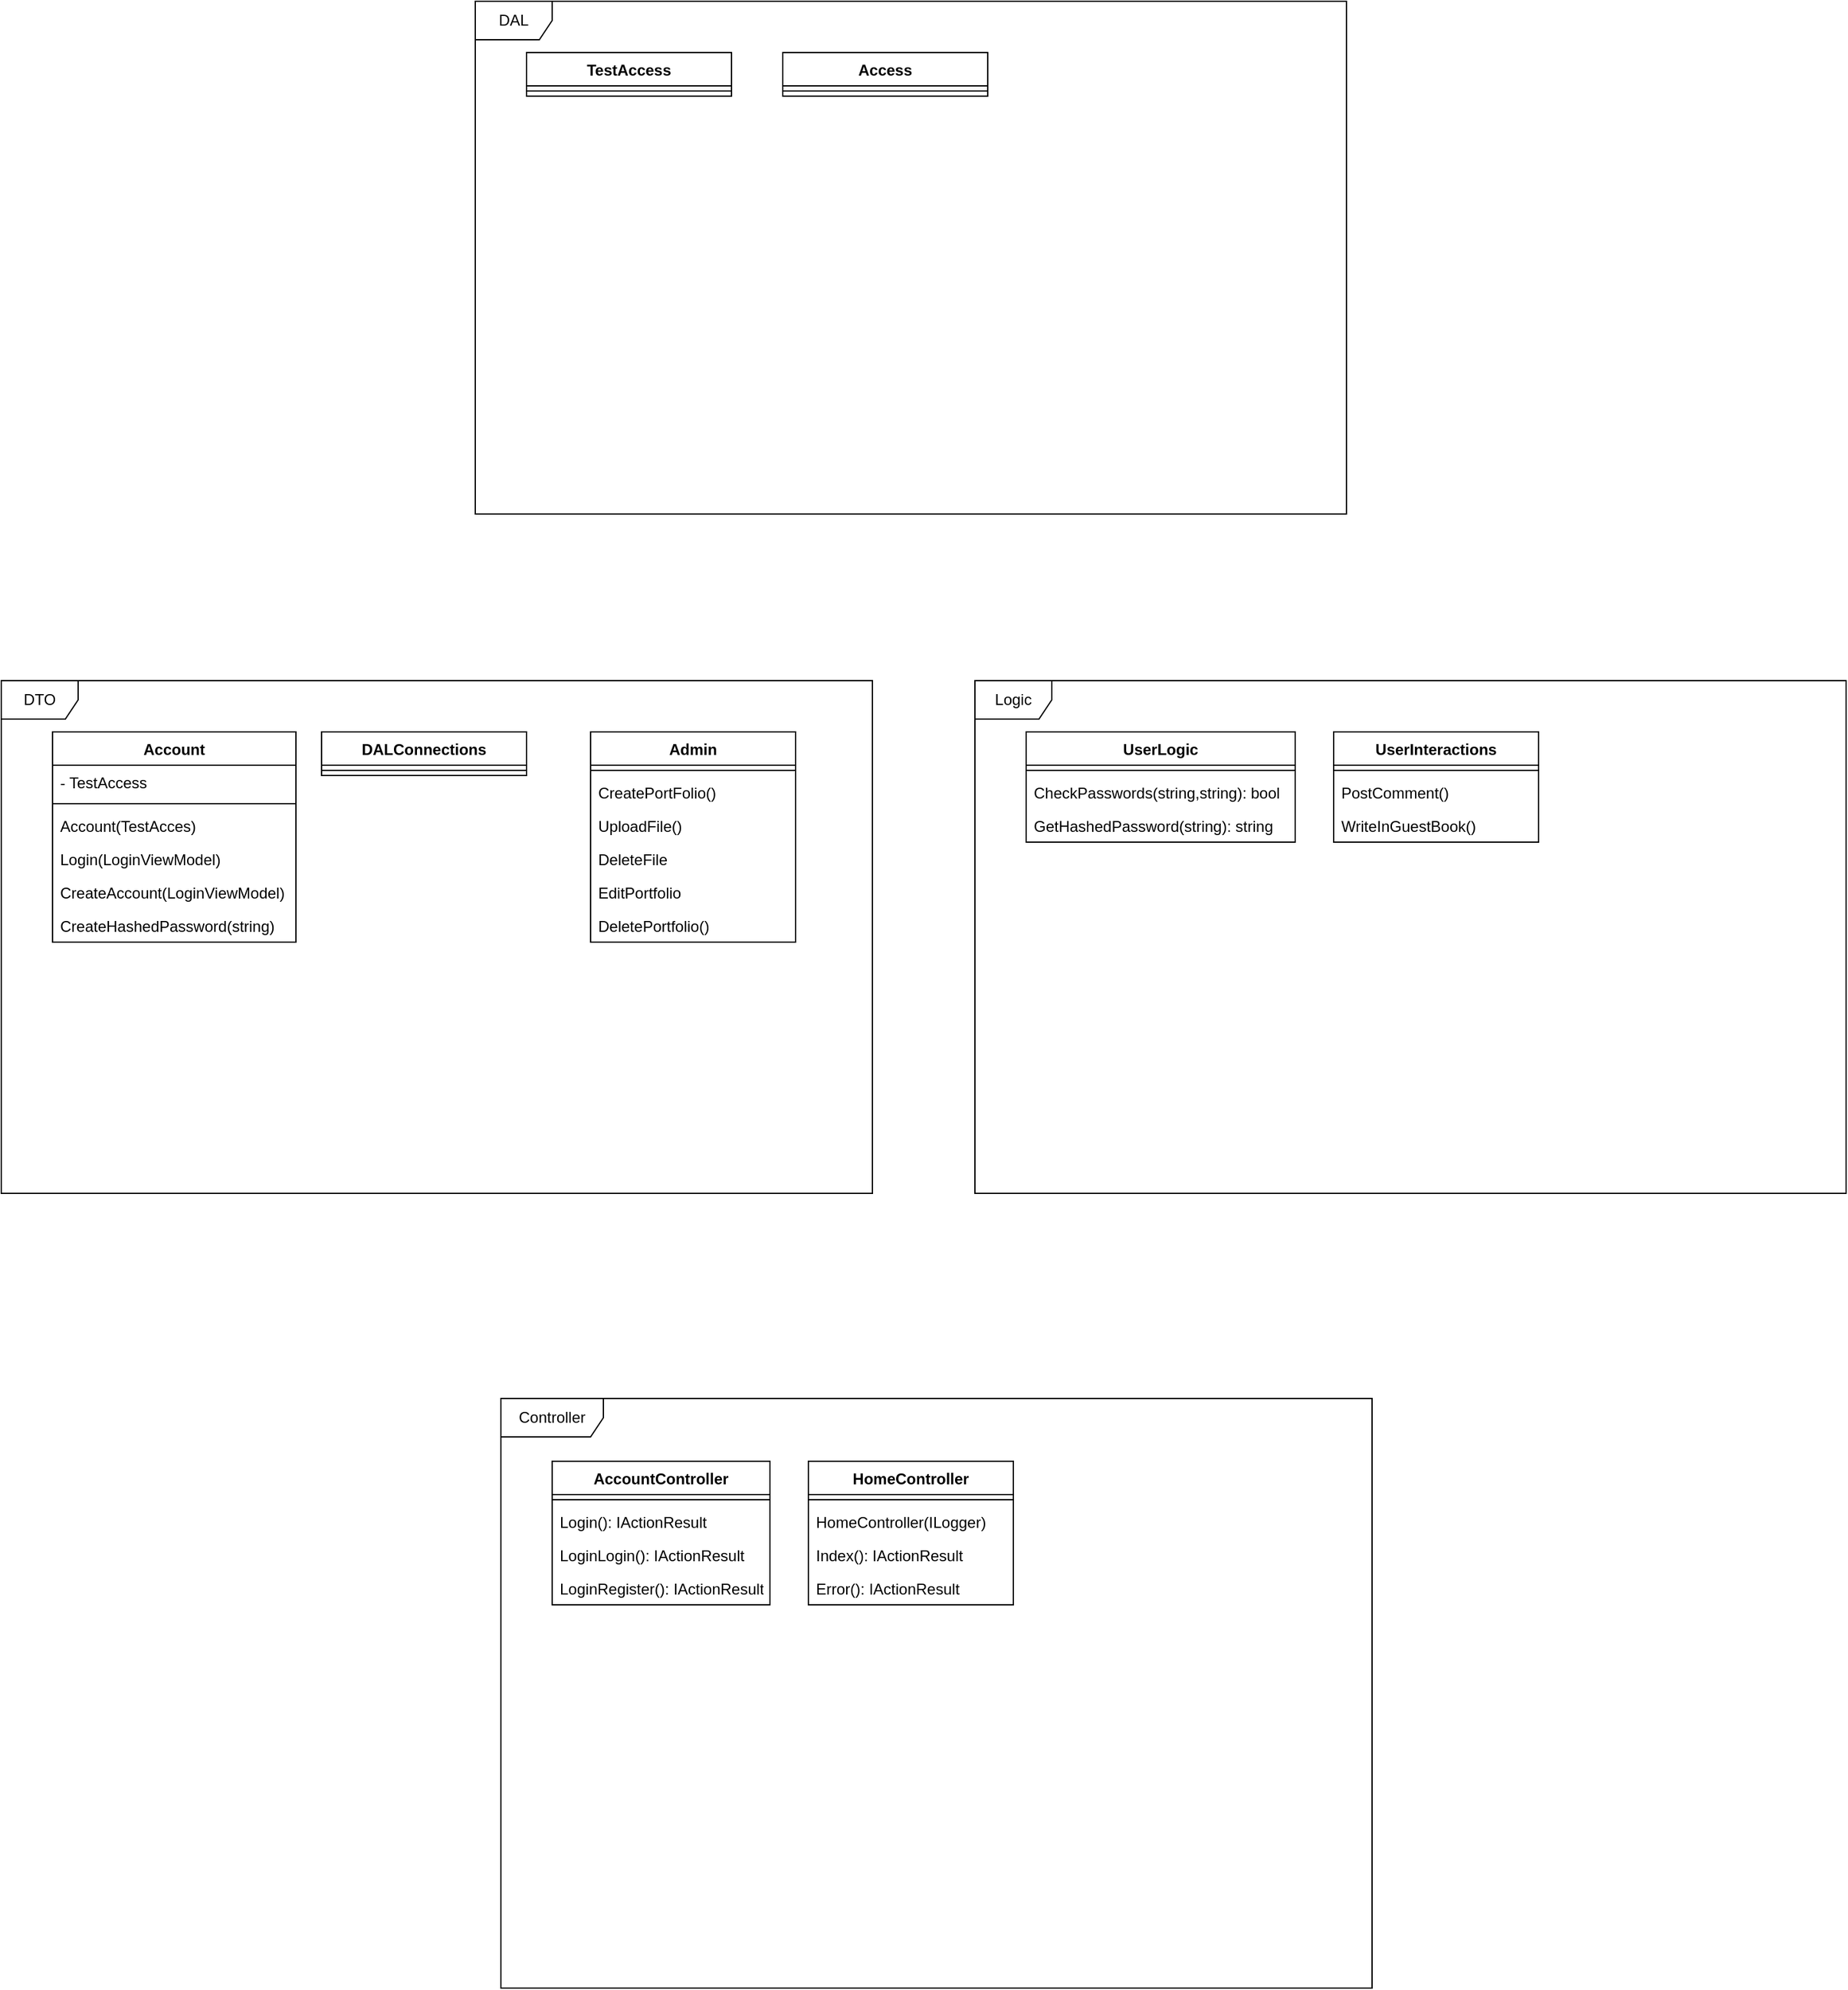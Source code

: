 <mxfile version="13.1.14" type="device"><diagram id="C5RBs43oDa-KdzZeNtuy" name="Page-1"><mxGraphModel dx="780" dy="2277" grid="1" gridSize="10" guides="1" tooltips="1" connect="1" arrows="1" fold="1" page="1" pageScale="1" pageWidth="827" pageHeight="1169" math="0" shadow="0"><root><mxCell id="WIyWlLk6GJQsqaUBKTNV-0"/><mxCell id="WIyWlLk6GJQsqaUBKTNV-1" parent="WIyWlLk6GJQsqaUBKTNV-0"/><mxCell id="Myyt7EXYTTY8Nm93fjyt-5" value="DTO" style="shape=umlFrame;whiteSpace=wrap;html=1;" vertex="1" parent="WIyWlLk6GJQsqaUBKTNV-1"><mxGeometry x="80" y="200" width="680" height="400" as="geometry"/></mxCell><mxCell id="Myyt7EXYTTY8Nm93fjyt-23" value="DAL" style="shape=umlFrame;whiteSpace=wrap;html=1;" vertex="1" parent="WIyWlLk6GJQsqaUBKTNV-1"><mxGeometry x="450" y="-330" width="680" height="400" as="geometry"/></mxCell><mxCell id="Myyt7EXYTTY8Nm93fjyt-18" value="Logic" style="shape=umlFrame;whiteSpace=wrap;html=1;" vertex="1" parent="WIyWlLk6GJQsqaUBKTNV-1"><mxGeometry x="840" y="200" width="680" height="400" as="geometry"/></mxCell><mxCell id="Myyt7EXYTTY8Nm93fjyt-0" value="Account" style="swimlane;fontStyle=1;align=center;verticalAlign=top;childLayout=stackLayout;horizontal=1;startSize=26;horizontalStack=0;resizeParent=1;resizeParentMax=0;resizeLast=0;collapsible=1;marginBottom=0;" vertex="1" parent="WIyWlLk6GJQsqaUBKTNV-1"><mxGeometry x="120" y="240" width="190" height="164" as="geometry"/></mxCell><mxCell id="Myyt7EXYTTY8Nm93fjyt-1" value="- TestAccess" style="text;strokeColor=none;fillColor=none;align=left;verticalAlign=top;spacingLeft=4;spacingRight=4;overflow=hidden;rotatable=0;points=[[0,0.5],[1,0.5]];portConstraint=eastwest;" vertex="1" parent="Myyt7EXYTTY8Nm93fjyt-0"><mxGeometry y="26" width="190" height="26" as="geometry"/></mxCell><mxCell id="Myyt7EXYTTY8Nm93fjyt-2" value="" style="line;strokeWidth=1;fillColor=none;align=left;verticalAlign=middle;spacingTop=-1;spacingLeft=3;spacingRight=3;rotatable=0;labelPosition=right;points=[];portConstraint=eastwest;" vertex="1" parent="Myyt7EXYTTY8Nm93fjyt-0"><mxGeometry y="52" width="190" height="8" as="geometry"/></mxCell><mxCell id="Myyt7EXYTTY8Nm93fjyt-3" value="Account(TestAcces)&#10;" style="text;strokeColor=none;fillColor=none;align=left;verticalAlign=top;spacingLeft=4;spacingRight=4;overflow=hidden;rotatable=0;points=[[0,0.5],[1,0.5]];portConstraint=eastwest;" vertex="1" parent="Myyt7EXYTTY8Nm93fjyt-0"><mxGeometry y="60" width="190" height="26" as="geometry"/></mxCell><mxCell id="Myyt7EXYTTY8Nm93fjyt-45" value="Login(LoginViewModel)" style="text;strokeColor=none;fillColor=none;align=left;verticalAlign=top;spacingLeft=4;spacingRight=4;overflow=hidden;rotatable=0;points=[[0,0.5],[1,0.5]];portConstraint=eastwest;" vertex="1" parent="Myyt7EXYTTY8Nm93fjyt-0"><mxGeometry y="86" width="190" height="26" as="geometry"/></mxCell><mxCell id="Myyt7EXYTTY8Nm93fjyt-46" value="CreateAccount(LoginViewModel)" style="text;strokeColor=none;fillColor=none;align=left;verticalAlign=top;spacingLeft=4;spacingRight=4;overflow=hidden;rotatable=0;points=[[0,0.5],[1,0.5]];portConstraint=eastwest;" vertex="1" parent="Myyt7EXYTTY8Nm93fjyt-0"><mxGeometry y="112" width="190" height="26" as="geometry"/></mxCell><mxCell id="Myyt7EXYTTY8Nm93fjyt-47" value="CreateHashedPassword(string)" style="text;strokeColor=none;fillColor=none;align=left;verticalAlign=top;spacingLeft=4;spacingRight=4;overflow=hidden;rotatable=0;points=[[0,0.5],[1,0.5]];portConstraint=eastwest;" vertex="1" parent="Myyt7EXYTTY8Nm93fjyt-0"><mxGeometry y="138" width="190" height="26" as="geometry"/></mxCell><mxCell id="Myyt7EXYTTY8Nm93fjyt-36" value="Controller" style="shape=umlFrame;whiteSpace=wrap;html=1;width=80;height=30;" vertex="1" parent="WIyWlLk6GJQsqaUBKTNV-1"><mxGeometry x="470" y="760" width="680" height="460" as="geometry"/></mxCell><mxCell id="Myyt7EXYTTY8Nm93fjyt-14" value="UserLogic" style="swimlane;fontStyle=1;align=center;verticalAlign=top;childLayout=stackLayout;horizontal=1;startSize=26;horizontalStack=0;resizeParent=1;resizeParentMax=0;resizeLast=0;collapsible=1;marginBottom=0;" vertex="1" parent="WIyWlLk6GJQsqaUBKTNV-1"><mxGeometry x="880" y="240" width="210" height="86" as="geometry"/></mxCell><mxCell id="Myyt7EXYTTY8Nm93fjyt-16" value="" style="line;strokeWidth=1;fillColor=none;align=left;verticalAlign=middle;spacingTop=-1;spacingLeft=3;spacingRight=3;rotatable=0;labelPosition=right;points=[];portConstraint=eastwest;" vertex="1" parent="Myyt7EXYTTY8Nm93fjyt-14"><mxGeometry y="26" width="210" height="8" as="geometry"/></mxCell><mxCell id="Myyt7EXYTTY8Nm93fjyt-17" value="CheckPasswords(string,string): bool" style="text;strokeColor=none;fillColor=none;align=left;verticalAlign=top;spacingLeft=4;spacingRight=4;overflow=hidden;rotatable=0;points=[[0,0.5],[1,0.5]];portConstraint=eastwest;" vertex="1" parent="Myyt7EXYTTY8Nm93fjyt-14"><mxGeometry y="34" width="210" height="26" as="geometry"/></mxCell><mxCell id="Myyt7EXYTTY8Nm93fjyt-55" value="GetHashedPassword(string): string" style="text;strokeColor=none;fillColor=none;align=left;verticalAlign=top;spacingLeft=4;spacingRight=4;overflow=hidden;rotatable=0;points=[[0,0.5],[1,0.5]];portConstraint=eastwest;" vertex="1" parent="Myyt7EXYTTY8Nm93fjyt-14"><mxGeometry y="60" width="210" height="26" as="geometry"/></mxCell><mxCell id="Myyt7EXYTTY8Nm93fjyt-37" value="AccountController" style="swimlane;fontStyle=1;align=center;verticalAlign=top;childLayout=stackLayout;horizontal=1;startSize=26;horizontalStack=0;resizeParent=1;resizeParentMax=0;resizeLast=0;collapsible=1;marginBottom=0;" vertex="1" parent="WIyWlLk6GJQsqaUBKTNV-1"><mxGeometry x="510" y="809" width="170" height="112" as="geometry"/></mxCell><mxCell id="Myyt7EXYTTY8Nm93fjyt-39" value="" style="line;strokeWidth=1;fillColor=none;align=left;verticalAlign=middle;spacingTop=-1;spacingLeft=3;spacingRight=3;rotatable=0;labelPosition=right;points=[];portConstraint=eastwest;" vertex="1" parent="Myyt7EXYTTY8Nm93fjyt-37"><mxGeometry y="26" width="170" height="8" as="geometry"/></mxCell><mxCell id="Myyt7EXYTTY8Nm93fjyt-40" value="Login(): IActionResult" style="text;strokeColor=none;fillColor=none;align=left;verticalAlign=top;spacingLeft=4;spacingRight=4;overflow=hidden;rotatable=0;points=[[0,0.5],[1,0.5]];portConstraint=eastwest;" vertex="1" parent="Myyt7EXYTTY8Nm93fjyt-37"><mxGeometry y="34" width="170" height="26" as="geometry"/></mxCell><mxCell id="Myyt7EXYTTY8Nm93fjyt-56" value="LoginLogin(): IActionResult" style="text;strokeColor=none;fillColor=none;align=left;verticalAlign=top;spacingLeft=4;spacingRight=4;overflow=hidden;rotatable=0;points=[[0,0.5],[1,0.5]];portConstraint=eastwest;" vertex="1" parent="Myyt7EXYTTY8Nm93fjyt-37"><mxGeometry y="60" width="170" height="26" as="geometry"/></mxCell><mxCell id="Myyt7EXYTTY8Nm93fjyt-57" value="LoginRegister(): IActionResult" style="text;strokeColor=none;fillColor=none;align=left;verticalAlign=top;spacingLeft=4;spacingRight=4;overflow=hidden;rotatable=0;points=[[0,0.5],[1,0.5]];portConstraint=eastwest;" vertex="1" parent="Myyt7EXYTTY8Nm93fjyt-37"><mxGeometry y="86" width="170" height="26" as="geometry"/></mxCell><mxCell id="Myyt7EXYTTY8Nm93fjyt-41" value="HomeController" style="swimlane;fontStyle=1;align=center;verticalAlign=top;childLayout=stackLayout;horizontal=1;startSize=26;horizontalStack=0;resizeParent=1;resizeParentMax=0;resizeLast=0;collapsible=1;marginBottom=0;" vertex="1" parent="WIyWlLk6GJQsqaUBKTNV-1"><mxGeometry x="710" y="809" width="160" height="112" as="geometry"/></mxCell><mxCell id="Myyt7EXYTTY8Nm93fjyt-43" value="" style="line;strokeWidth=1;fillColor=none;align=left;verticalAlign=middle;spacingTop=-1;spacingLeft=3;spacingRight=3;rotatable=0;labelPosition=right;points=[];portConstraint=eastwest;" vertex="1" parent="Myyt7EXYTTY8Nm93fjyt-41"><mxGeometry y="26" width="160" height="8" as="geometry"/></mxCell><mxCell id="Myyt7EXYTTY8Nm93fjyt-44" value="HomeController(ILogger)" style="text;strokeColor=none;fillColor=none;align=left;verticalAlign=top;spacingLeft=4;spacingRight=4;overflow=hidden;rotatable=0;points=[[0,0.5],[1,0.5]];portConstraint=eastwest;" vertex="1" parent="Myyt7EXYTTY8Nm93fjyt-41"><mxGeometry y="34" width="160" height="26" as="geometry"/></mxCell><mxCell id="Myyt7EXYTTY8Nm93fjyt-58" value="Index(): IActionResult" style="text;strokeColor=none;fillColor=none;align=left;verticalAlign=top;spacingLeft=4;spacingRight=4;overflow=hidden;rotatable=0;points=[[0,0.5],[1,0.5]];portConstraint=eastwest;" vertex="1" parent="Myyt7EXYTTY8Nm93fjyt-41"><mxGeometry y="60" width="160" height="26" as="geometry"/></mxCell><mxCell id="Myyt7EXYTTY8Nm93fjyt-59" value="Error(): IActionResult" style="text;strokeColor=none;fillColor=none;align=left;verticalAlign=top;spacingLeft=4;spacingRight=4;overflow=hidden;rotatable=0;points=[[0,0.5],[1,0.5]];portConstraint=eastwest;" vertex="1" parent="Myyt7EXYTTY8Nm93fjyt-41"><mxGeometry y="86" width="160" height="26" as="geometry"/></mxCell><mxCell id="Myyt7EXYTTY8Nm93fjyt-24" value="TestAccess&#10;" style="swimlane;fontStyle=1;align=center;verticalAlign=top;childLayout=stackLayout;horizontal=1;startSize=26;horizontalStack=0;resizeParent=1;resizeParentMax=0;resizeLast=0;collapsible=1;marginBottom=0;" vertex="1" parent="WIyWlLk6GJQsqaUBKTNV-1"><mxGeometry x="490" y="-290" width="160" height="34" as="geometry"/></mxCell><mxCell id="Myyt7EXYTTY8Nm93fjyt-26" value="" style="line;strokeWidth=1;fillColor=none;align=left;verticalAlign=middle;spacingTop=-1;spacingLeft=3;spacingRight=3;rotatable=0;labelPosition=right;points=[];portConstraint=eastwest;" vertex="1" parent="Myyt7EXYTTY8Nm93fjyt-24"><mxGeometry y="26" width="160" height="8" as="geometry"/></mxCell><mxCell id="Myyt7EXYTTY8Nm93fjyt-28" value="Access" style="swimlane;fontStyle=1;align=center;verticalAlign=top;childLayout=stackLayout;horizontal=1;startSize=26;horizontalStack=0;resizeParent=1;resizeParentMax=0;resizeLast=0;collapsible=1;marginBottom=0;" vertex="1" parent="WIyWlLk6GJQsqaUBKTNV-1"><mxGeometry x="690" y="-290" width="160" height="34" as="geometry"/></mxCell><mxCell id="Myyt7EXYTTY8Nm93fjyt-30" value="" style="line;strokeWidth=1;fillColor=none;align=left;verticalAlign=middle;spacingTop=-1;spacingLeft=3;spacingRight=3;rotatable=0;labelPosition=right;points=[];portConstraint=eastwest;" vertex="1" parent="Myyt7EXYTTY8Nm93fjyt-28"><mxGeometry y="26" width="160" height="8" as="geometry"/></mxCell><mxCell id="Myyt7EXYTTY8Nm93fjyt-10" value="DALConnections" style="swimlane;fontStyle=1;align=center;verticalAlign=top;childLayout=stackLayout;horizontal=1;startSize=26;horizontalStack=0;resizeParent=1;resizeParentMax=0;resizeLast=0;collapsible=1;marginBottom=0;" vertex="1" parent="WIyWlLk6GJQsqaUBKTNV-1"><mxGeometry x="330" y="240" width="160" height="34" as="geometry"/></mxCell><mxCell id="Myyt7EXYTTY8Nm93fjyt-12" value="" style="line;strokeWidth=1;fillColor=none;align=left;verticalAlign=middle;spacingTop=-1;spacingLeft=3;spacingRight=3;rotatable=0;labelPosition=right;points=[];portConstraint=eastwest;" vertex="1" parent="Myyt7EXYTTY8Nm93fjyt-10"><mxGeometry y="26" width="160" height="8" as="geometry"/></mxCell><mxCell id="Myyt7EXYTTY8Nm93fjyt-6" value="Admin" style="swimlane;fontStyle=1;align=center;verticalAlign=top;childLayout=stackLayout;horizontal=1;startSize=26;horizontalStack=0;resizeParent=1;resizeParentMax=0;resizeLast=0;collapsible=1;marginBottom=0;" vertex="1" parent="WIyWlLk6GJQsqaUBKTNV-1"><mxGeometry x="540" y="240" width="160" height="164" as="geometry"/></mxCell><mxCell id="Myyt7EXYTTY8Nm93fjyt-8" value="" style="line;strokeWidth=1;fillColor=none;align=left;verticalAlign=middle;spacingTop=-1;spacingLeft=3;spacingRight=3;rotatable=0;labelPosition=right;points=[];portConstraint=eastwest;" vertex="1" parent="Myyt7EXYTTY8Nm93fjyt-6"><mxGeometry y="26" width="160" height="8" as="geometry"/></mxCell><mxCell id="Myyt7EXYTTY8Nm93fjyt-9" value="CreatePortFolio()" style="text;strokeColor=none;fillColor=none;align=left;verticalAlign=top;spacingLeft=4;spacingRight=4;overflow=hidden;rotatable=0;points=[[0,0.5],[1,0.5]];portConstraint=eastwest;" vertex="1" parent="Myyt7EXYTTY8Nm93fjyt-6"><mxGeometry y="34" width="160" height="26" as="geometry"/></mxCell><mxCell id="Myyt7EXYTTY8Nm93fjyt-49" value="UploadFile()" style="text;strokeColor=none;fillColor=none;align=left;verticalAlign=top;spacingLeft=4;spacingRight=4;overflow=hidden;rotatable=0;points=[[0,0.5],[1,0.5]];portConstraint=eastwest;" vertex="1" parent="Myyt7EXYTTY8Nm93fjyt-6"><mxGeometry y="60" width="160" height="26" as="geometry"/></mxCell><mxCell id="Myyt7EXYTTY8Nm93fjyt-50" value="DeleteFile" style="text;strokeColor=none;fillColor=none;align=left;verticalAlign=top;spacingLeft=4;spacingRight=4;overflow=hidden;rotatable=0;points=[[0,0.5],[1,0.5]];portConstraint=eastwest;" vertex="1" parent="Myyt7EXYTTY8Nm93fjyt-6"><mxGeometry y="86" width="160" height="26" as="geometry"/></mxCell><mxCell id="Myyt7EXYTTY8Nm93fjyt-51" value="EditPortfolio" style="text;strokeColor=none;fillColor=none;align=left;verticalAlign=top;spacingLeft=4;spacingRight=4;overflow=hidden;rotatable=0;points=[[0,0.5],[1,0.5]];portConstraint=eastwest;" vertex="1" parent="Myyt7EXYTTY8Nm93fjyt-6"><mxGeometry y="112" width="160" height="26" as="geometry"/></mxCell><mxCell id="Myyt7EXYTTY8Nm93fjyt-52" value="DeletePortfolio()" style="text;strokeColor=none;fillColor=none;align=left;verticalAlign=top;spacingLeft=4;spacingRight=4;overflow=hidden;rotatable=0;points=[[0,0.5],[1,0.5]];portConstraint=eastwest;" vertex="1" parent="Myyt7EXYTTY8Nm93fjyt-6"><mxGeometry y="138" width="160" height="26" as="geometry"/></mxCell><mxCell id="Myyt7EXYTTY8Nm93fjyt-19" value="UserInteractions&#10;" style="swimlane;fontStyle=1;align=center;verticalAlign=top;childLayout=stackLayout;horizontal=1;startSize=26;horizontalStack=0;resizeParent=1;resizeParentMax=0;resizeLast=0;collapsible=1;marginBottom=0;" vertex="1" parent="WIyWlLk6GJQsqaUBKTNV-1"><mxGeometry x="1120" y="240" width="160" height="86" as="geometry"/></mxCell><mxCell id="Myyt7EXYTTY8Nm93fjyt-21" value="" style="line;strokeWidth=1;fillColor=none;align=left;verticalAlign=middle;spacingTop=-1;spacingLeft=3;spacingRight=3;rotatable=0;labelPosition=right;points=[];portConstraint=eastwest;" vertex="1" parent="Myyt7EXYTTY8Nm93fjyt-19"><mxGeometry y="26" width="160" height="8" as="geometry"/></mxCell><mxCell id="Myyt7EXYTTY8Nm93fjyt-22" value="PostComment()" style="text;strokeColor=none;fillColor=none;align=left;verticalAlign=top;spacingLeft=4;spacingRight=4;overflow=hidden;rotatable=0;points=[[0,0.5],[1,0.5]];portConstraint=eastwest;" vertex="1" parent="Myyt7EXYTTY8Nm93fjyt-19"><mxGeometry y="34" width="160" height="26" as="geometry"/></mxCell><mxCell id="Myyt7EXYTTY8Nm93fjyt-54" value="WriteInGuestBook()" style="text;strokeColor=none;fillColor=none;align=left;verticalAlign=top;spacingLeft=4;spacingRight=4;overflow=hidden;rotatable=0;points=[[0,0.5],[1,0.5]];portConstraint=eastwest;" vertex="1" parent="Myyt7EXYTTY8Nm93fjyt-19"><mxGeometry y="60" width="160" height="26" as="geometry"/></mxCell></root></mxGraphModel></diagram></mxfile>